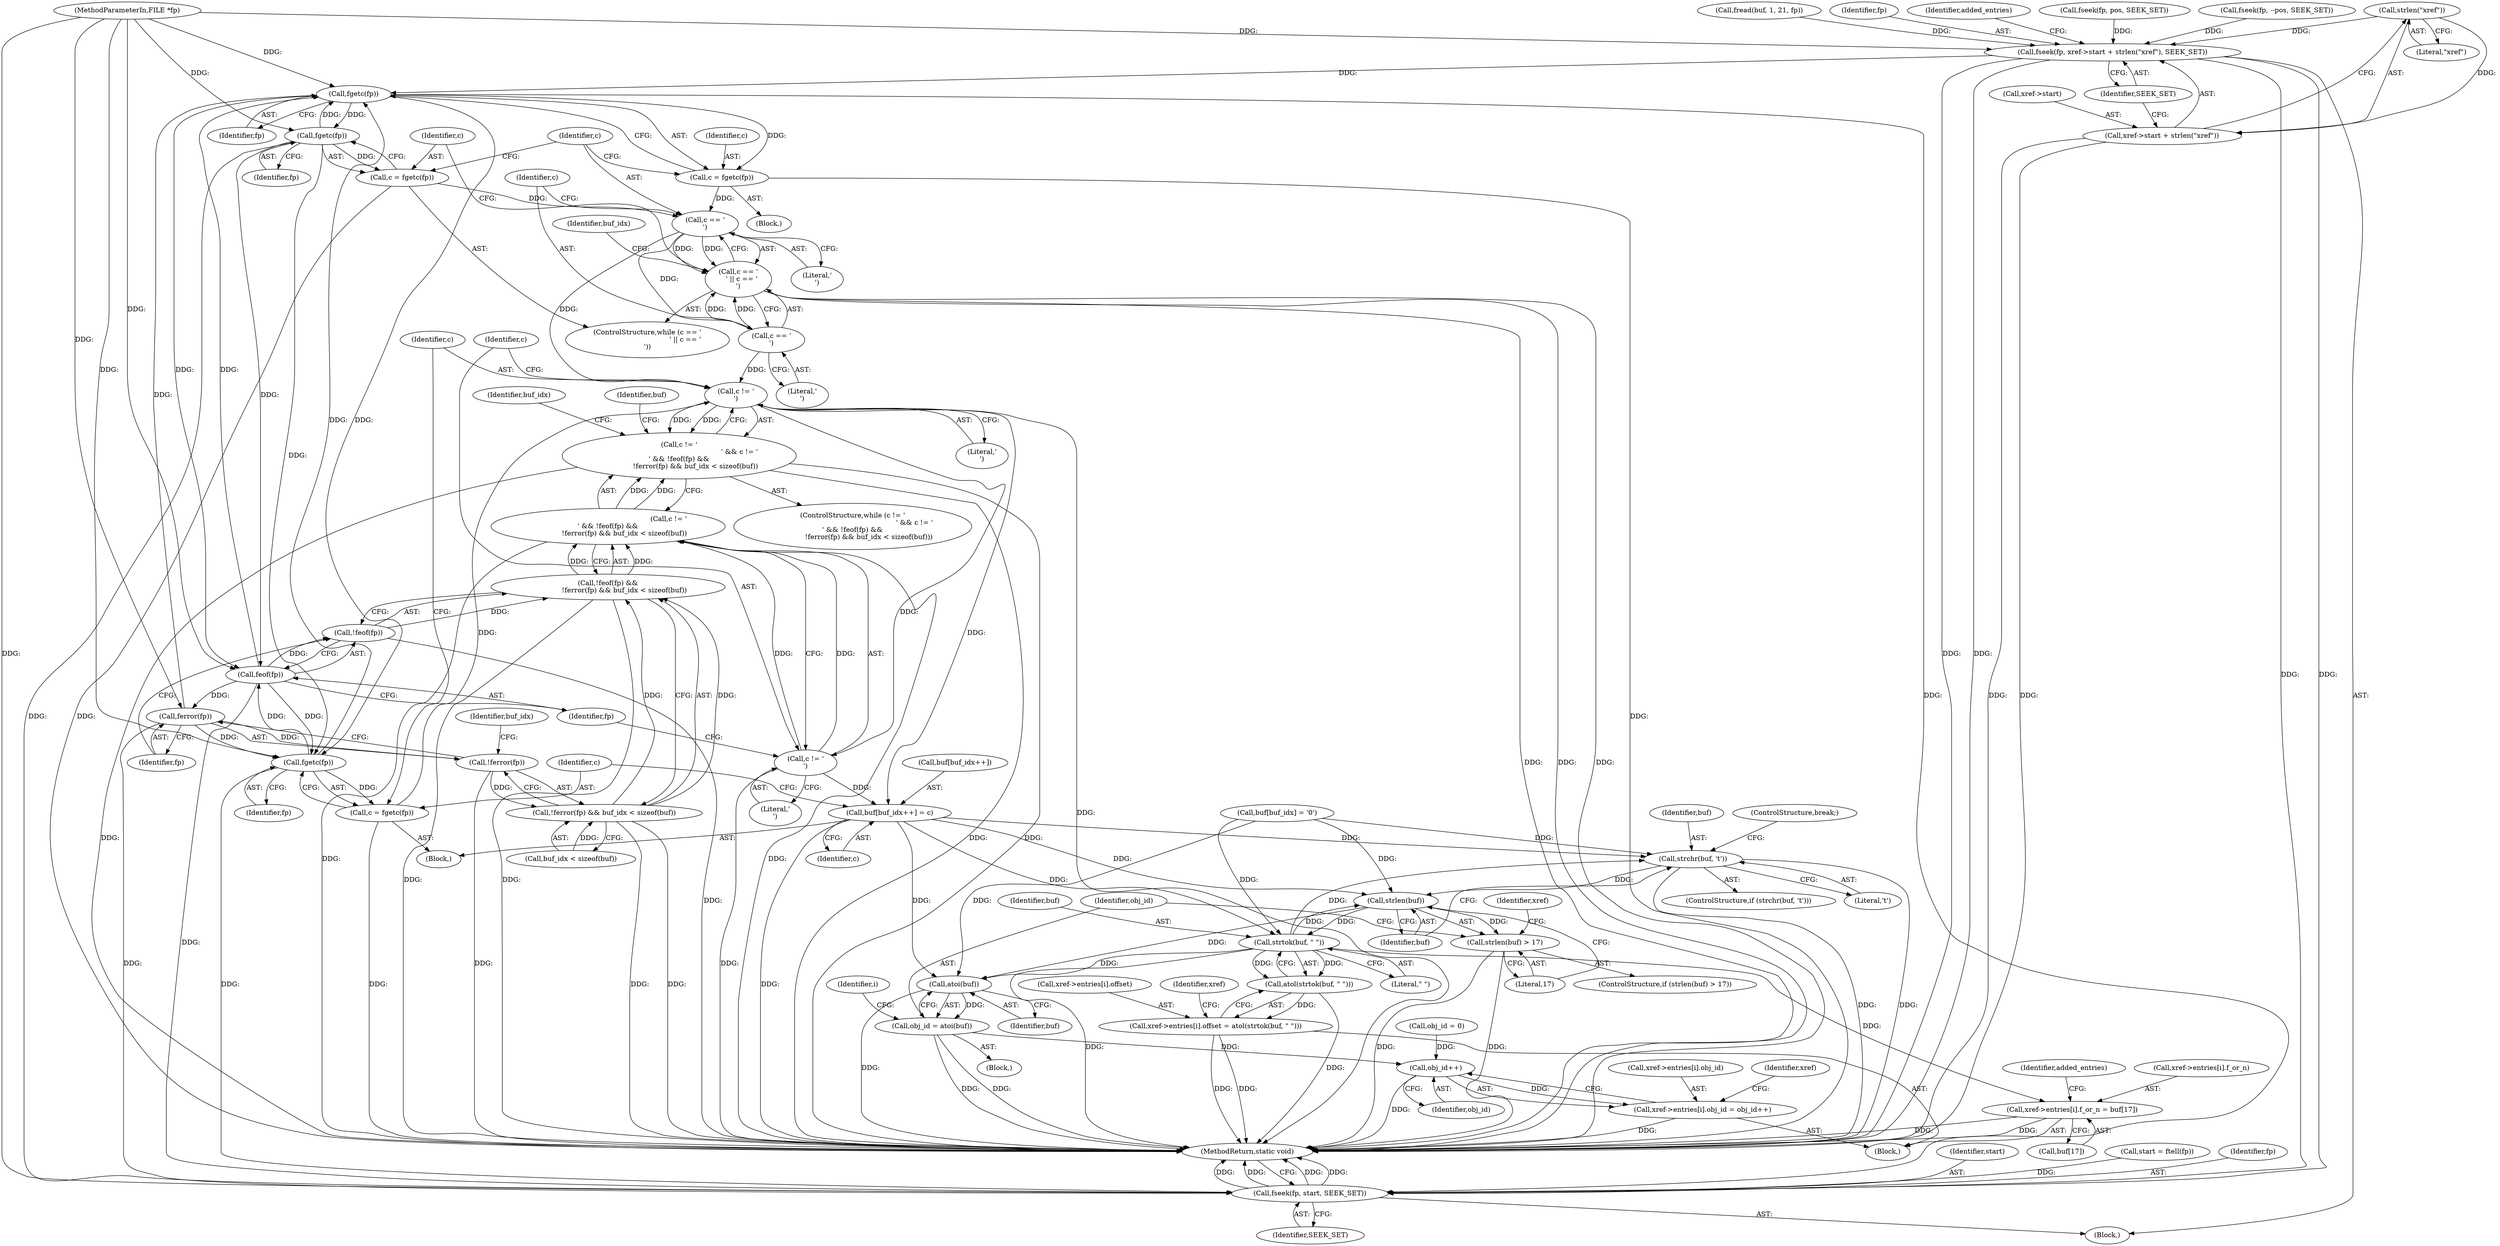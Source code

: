 digraph "0_pdfresurrect_0c4120fffa3dffe97b95c486a120eded82afe8a6_4@API" {
"1000198" [label="(Call,strlen(\"xref\"))"];
"1000192" [label="(Call,fseek(fp, xref->start + strlen(\"xref\"), SEEK_SET))"];
"1000218" [label="(Call,fgetc(fp))"];
"1000216" [label="(Call,c = fgetc(fp))"];
"1000222" [label="(Call,c == '\n')"];
"1000221" [label="(Call,c == '\n' || c == '\r')"];
"1000225" [label="(Call,c == '\r')"];
"1000237" [label="(Call,c != '\n')"];
"1000236" [label="(Call,c != '\n' && c != '\r' && !feof(fp) &&\n               !ferror(fp) && buf_idx < sizeof(buf))"];
"1000241" [label="(Call,c != '\r')"];
"1000240" [label="(Call,c != '\r' && !feof(fp) &&\n               !ferror(fp) && buf_idx < sizeof(buf))"];
"1000257" [label="(Call,buf[buf_idx++] = c)"];
"1000283" [label="(Call,strchr(buf, 't'))"];
"1000289" [label="(Call,strlen(buf))"];
"1000288" [label="(Call,strlen(buf) > 17)"];
"1000312" [label="(Call,strtok(buf, \" \"))"];
"1000311" [label="(Call,atol(strtok(buf, \" \")))"];
"1000303" [label="(Call,xref->entries[i].offset = atol(strtok(buf, \" \")))"];
"1000327" [label="(Call,xref->entries[i].f_or_n = buf[17])"];
"1000344" [label="(Call,atoi(buf))"];
"1000342" [label="(Call,obj_id = atoi(buf))"];
"1000301" [label="(Call,obj_id++)"];
"1000293" [label="(Call,xref->entries[i].obj_id = obj_id++)"];
"1000230" [label="(Call,fgetc(fp))"];
"1000228" [label="(Call,c = fgetc(fp))"];
"1000246" [label="(Call,feof(fp))"];
"1000245" [label="(Call,!feof(fp))"];
"1000244" [label="(Call,!feof(fp) &&\n               !ferror(fp) && buf_idx < sizeof(buf))"];
"1000250" [label="(Call,ferror(fp))"];
"1000249" [label="(Call,!ferror(fp))"];
"1000248" [label="(Call,!ferror(fp) && buf_idx < sizeof(buf))"];
"1000265" [label="(Call,fgetc(fp))"];
"1000263" [label="(Call,c = fgetc(fp))"];
"1000353" [label="(Call,fseek(fp, start, SEEK_SET))"];
"1000194" [label="(Call,xref->start + strlen(\"xref\"))"];
"1000224" [label="(Literal,'\n')"];
"1000227" [label="(Literal,'\r')"];
"1000283" [label="(Call,strchr(buf, 't'))"];
"1000241" [label="(Call,c != '\r')"];
"1000226" [label="(Identifier,c)"];
"1000277" [label="(Call,buf[buf_idx] = '\0')"];
"1000252" [label="(Call,buf_idx < sizeof(buf))"];
"1000264" [label="(Identifier,c)"];
"1000257" [label="(Call,buf[buf_idx++] = c)"];
"1000357" [label="(MethodReturn,static void)"];
"1000335" [label="(Call,buf[17])"];
"1000250" [label="(Call,ferror(fp))"];
"1000129" [label="(Call,fseek(fp, pos, SEEK_SET))"];
"1000302" [label="(Identifier,obj_id)"];
"1000233" [label="(Identifier,buf_idx)"];
"1000301" [label="(Call,obj_id++)"];
"1000312" [label="(Call,strtok(buf, \" \"))"];
"1000297" [label="(Identifier,xref)"];
"1000109" [label="(Block,)"];
"1000225" [label="(Call,c == '\r')"];
"1000355" [label="(Identifier,start)"];
"1000246" [label="(Call,feof(fp))"];
"1000222" [label="(Call,c == '\n')"];
"1000339" [label="(Identifier,added_entries)"];
"1000199" [label="(Literal,\"xref\")"];
"1000258" [label="(Call,buf[buf_idx++])"];
"1000194" [label="(Call,xref->start + strlen(\"xref\"))"];
"1000265" [label="(Call,fgetc(fp))"];
"1000286" [label="(ControlStructure,break;)"];
"1000253" [label="(Identifier,buf_idx)"];
"1000230" [label="(Call,fgetc(fp))"];
"1000198" [label="(Call,strlen(\"xref\"))"];
"1000120" [label="(Call,start = ftell(fp))"];
"1000217" [label="(Identifier,c)"];
"1000327" [label="(Call,xref->entries[i].f_or_n = buf[17])"];
"1000341" [label="(Block,)"];
"1000229" [label="(Identifier,c)"];
"1000345" [label="(Identifier,buf)"];
"1000259" [label="(Identifier,buf)"];
"1000189" [label="(Call,obj_id = 0)"];
"1000107" [label="(MethodParameterIn,FILE *fp)"];
"1000235" [label="(ControlStructure,while (c != '\n' && c != '\r' && !feof(fp) &&\n               !ferror(fp) && buf_idx < sizeof(buf)))"];
"1000284" [label="(Identifier,buf)"];
"1000242" [label="(Identifier,c)"];
"1000245" [label="(Call,!feof(fp))"];
"1000282" [label="(ControlStructure,if (strchr(buf, 't')))"];
"1000228" [label="(Call,c = fgetc(fp))"];
"1000153" [label="(Call,fseek(fp, --pos, SEEK_SET))"];
"1000287" [label="(ControlStructure,if (strlen(buf) > 17))"];
"1000303" [label="(Call,xref->entries[i].offset = atol(strtok(buf, \" \")))"];
"1000216" [label="(Call,c = fgetc(fp))"];
"1000263" [label="(Call,c = fgetc(fp))"];
"1000161" [label="(Call,fread(buf, 1, 21, fp))"];
"1000285" [label="(Literal,'t')"];
"1000291" [label="(Literal,17)"];
"1000200" [label="(Identifier,SEEK_SET)"];
"1000343" [label="(Identifier,obj_id)"];
"1000342" [label="(Call,obj_id = atoi(buf))"];
"1000195" [label="(Call,xref->start)"];
"1000314" [label="(Literal,\" \")"];
"1000292" [label="(Block,)"];
"1000269" [label="(Identifier,buf_idx)"];
"1000266" [label="(Identifier,fp)"];
"1000240" [label="(Call,c != '\r' && !feof(fp) &&\n               !ferror(fp) && buf_idx < sizeof(buf))"];
"1000344" [label="(Call,atoi(buf))"];
"1000248" [label="(Call,!ferror(fp) && buf_idx < sizeof(buf))"];
"1000244" [label="(Call,!feof(fp) &&\n               !ferror(fp) && buf_idx < sizeof(buf))"];
"1000290" [label="(Identifier,buf)"];
"1000238" [label="(Identifier,c)"];
"1000293" [label="(Call,xref->entries[i].obj_id = obj_id++)"];
"1000223" [label="(Identifier,c)"];
"1000304" [label="(Call,xref->entries[i].offset)"];
"1000193" [label="(Identifier,fp)"];
"1000262" [label="(Identifier,c)"];
"1000347" [label="(Identifier,i)"];
"1000294" [label="(Call,xref->entries[i].obj_id)"];
"1000288" [label="(Call,strlen(buf) > 17)"];
"1000192" [label="(Call,fseek(fp, xref->start + strlen(\"xref\"), SEEK_SET))"];
"1000289" [label="(Call,strlen(buf))"];
"1000239" [label="(Literal,'\n')"];
"1000220" [label="(ControlStructure,while (c == '\n' || c == '\r'))"];
"1000218" [label="(Call,fgetc(fp))"];
"1000313" [label="(Identifier,buf)"];
"1000247" [label="(Identifier,fp)"];
"1000354" [label="(Identifier,fp)"];
"1000251" [label="(Identifier,fp)"];
"1000256" [label="(Block,)"];
"1000219" [label="(Identifier,fp)"];
"1000311" [label="(Call,atol(strtok(buf, \" \")))"];
"1000236" [label="(Call,c != '\n' && c != '\r' && !feof(fp) &&\n               !ferror(fp) && buf_idx < sizeof(buf))"];
"1000328" [label="(Call,xref->entries[i].f_or_n)"];
"1000249" [label="(Call,!ferror(fp))"];
"1000356" [label="(Identifier,SEEK_SET)"];
"1000221" [label="(Call,c == '\n' || c == '\r')"];
"1000231" [label="(Identifier,fp)"];
"1000215" [label="(Block,)"];
"1000237" [label="(Call,c != '\n')"];
"1000319" [label="(Identifier,xref)"];
"1000243" [label="(Literal,'\r')"];
"1000353" [label="(Call,fseek(fp, start, SEEK_SET))"];
"1000307" [label="(Identifier,xref)"];
"1000202" [label="(Identifier,added_entries)"];
"1000198" -> "1000194"  [label="AST: "];
"1000198" -> "1000199"  [label="CFG: "];
"1000199" -> "1000198"  [label="AST: "];
"1000194" -> "1000198"  [label="CFG: "];
"1000198" -> "1000192"  [label="DDG: "];
"1000198" -> "1000194"  [label="DDG: "];
"1000192" -> "1000109"  [label="AST: "];
"1000192" -> "1000200"  [label="CFG: "];
"1000193" -> "1000192"  [label="AST: "];
"1000194" -> "1000192"  [label="AST: "];
"1000200" -> "1000192"  [label="AST: "];
"1000202" -> "1000192"  [label="CFG: "];
"1000192" -> "1000357"  [label="DDG: "];
"1000192" -> "1000357"  [label="DDG: "];
"1000161" -> "1000192"  [label="DDG: "];
"1000107" -> "1000192"  [label="DDG: "];
"1000153" -> "1000192"  [label="DDG: "];
"1000129" -> "1000192"  [label="DDG: "];
"1000192" -> "1000218"  [label="DDG: "];
"1000192" -> "1000353"  [label="DDG: "];
"1000192" -> "1000353"  [label="DDG: "];
"1000218" -> "1000216"  [label="AST: "];
"1000218" -> "1000219"  [label="CFG: "];
"1000219" -> "1000218"  [label="AST: "];
"1000216" -> "1000218"  [label="CFG: "];
"1000218" -> "1000216"  [label="DDG: "];
"1000250" -> "1000218"  [label="DDG: "];
"1000265" -> "1000218"  [label="DDG: "];
"1000230" -> "1000218"  [label="DDG: "];
"1000246" -> "1000218"  [label="DDG: "];
"1000107" -> "1000218"  [label="DDG: "];
"1000218" -> "1000230"  [label="DDG: "];
"1000218" -> "1000246"  [label="DDG: "];
"1000218" -> "1000265"  [label="DDG: "];
"1000218" -> "1000353"  [label="DDG: "];
"1000216" -> "1000215"  [label="AST: "];
"1000217" -> "1000216"  [label="AST: "];
"1000223" -> "1000216"  [label="CFG: "];
"1000216" -> "1000357"  [label="DDG: "];
"1000216" -> "1000222"  [label="DDG: "];
"1000222" -> "1000221"  [label="AST: "];
"1000222" -> "1000224"  [label="CFG: "];
"1000223" -> "1000222"  [label="AST: "];
"1000224" -> "1000222"  [label="AST: "];
"1000226" -> "1000222"  [label="CFG: "];
"1000221" -> "1000222"  [label="CFG: "];
"1000222" -> "1000221"  [label="DDG: "];
"1000222" -> "1000221"  [label="DDG: "];
"1000228" -> "1000222"  [label="DDG: "];
"1000222" -> "1000225"  [label="DDG: "];
"1000222" -> "1000237"  [label="DDG: "];
"1000221" -> "1000220"  [label="AST: "];
"1000221" -> "1000225"  [label="CFG: "];
"1000225" -> "1000221"  [label="AST: "];
"1000229" -> "1000221"  [label="CFG: "];
"1000233" -> "1000221"  [label="CFG: "];
"1000221" -> "1000357"  [label="DDG: "];
"1000221" -> "1000357"  [label="DDG: "];
"1000221" -> "1000357"  [label="DDG: "];
"1000225" -> "1000221"  [label="DDG: "];
"1000225" -> "1000221"  [label="DDG: "];
"1000225" -> "1000227"  [label="CFG: "];
"1000226" -> "1000225"  [label="AST: "];
"1000227" -> "1000225"  [label="AST: "];
"1000225" -> "1000237"  [label="DDG: "];
"1000237" -> "1000236"  [label="AST: "];
"1000237" -> "1000239"  [label="CFG: "];
"1000238" -> "1000237"  [label="AST: "];
"1000239" -> "1000237"  [label="AST: "];
"1000242" -> "1000237"  [label="CFG: "];
"1000236" -> "1000237"  [label="CFG: "];
"1000237" -> "1000357"  [label="DDG: "];
"1000237" -> "1000236"  [label="DDG: "];
"1000237" -> "1000236"  [label="DDG: "];
"1000263" -> "1000237"  [label="DDG: "];
"1000237" -> "1000241"  [label="DDG: "];
"1000237" -> "1000257"  [label="DDG: "];
"1000236" -> "1000235"  [label="AST: "];
"1000236" -> "1000240"  [label="CFG: "];
"1000240" -> "1000236"  [label="AST: "];
"1000259" -> "1000236"  [label="CFG: "];
"1000269" -> "1000236"  [label="CFG: "];
"1000236" -> "1000357"  [label="DDG: "];
"1000236" -> "1000357"  [label="DDG: "];
"1000236" -> "1000357"  [label="DDG: "];
"1000240" -> "1000236"  [label="DDG: "];
"1000240" -> "1000236"  [label="DDG: "];
"1000241" -> "1000240"  [label="AST: "];
"1000241" -> "1000243"  [label="CFG: "];
"1000242" -> "1000241"  [label="AST: "];
"1000243" -> "1000241"  [label="AST: "];
"1000247" -> "1000241"  [label="CFG: "];
"1000240" -> "1000241"  [label="CFG: "];
"1000241" -> "1000357"  [label="DDG: "];
"1000241" -> "1000240"  [label="DDG: "];
"1000241" -> "1000240"  [label="DDG: "];
"1000241" -> "1000257"  [label="DDG: "];
"1000240" -> "1000244"  [label="CFG: "];
"1000244" -> "1000240"  [label="AST: "];
"1000240" -> "1000357"  [label="DDG: "];
"1000240" -> "1000357"  [label="DDG: "];
"1000244" -> "1000240"  [label="DDG: "];
"1000244" -> "1000240"  [label="DDG: "];
"1000257" -> "1000256"  [label="AST: "];
"1000257" -> "1000262"  [label="CFG: "];
"1000258" -> "1000257"  [label="AST: "];
"1000262" -> "1000257"  [label="AST: "];
"1000264" -> "1000257"  [label="CFG: "];
"1000257" -> "1000357"  [label="DDG: "];
"1000257" -> "1000283"  [label="DDG: "];
"1000257" -> "1000289"  [label="DDG: "];
"1000257" -> "1000312"  [label="DDG: "];
"1000257" -> "1000344"  [label="DDG: "];
"1000283" -> "1000282"  [label="AST: "];
"1000283" -> "1000285"  [label="CFG: "];
"1000284" -> "1000283"  [label="AST: "];
"1000285" -> "1000283"  [label="AST: "];
"1000286" -> "1000283"  [label="CFG: "];
"1000290" -> "1000283"  [label="CFG: "];
"1000283" -> "1000357"  [label="DDG: "];
"1000283" -> "1000357"  [label="DDG: "];
"1000277" -> "1000283"  [label="DDG: "];
"1000312" -> "1000283"  [label="DDG: "];
"1000283" -> "1000289"  [label="DDG: "];
"1000289" -> "1000288"  [label="AST: "];
"1000289" -> "1000290"  [label="CFG: "];
"1000290" -> "1000289"  [label="AST: "];
"1000291" -> "1000289"  [label="CFG: "];
"1000289" -> "1000288"  [label="DDG: "];
"1000277" -> "1000289"  [label="DDG: "];
"1000312" -> "1000289"  [label="DDG: "];
"1000289" -> "1000312"  [label="DDG: "];
"1000289" -> "1000344"  [label="DDG: "];
"1000288" -> "1000287"  [label="AST: "];
"1000288" -> "1000291"  [label="CFG: "];
"1000291" -> "1000288"  [label="AST: "];
"1000297" -> "1000288"  [label="CFG: "];
"1000343" -> "1000288"  [label="CFG: "];
"1000288" -> "1000357"  [label="DDG: "];
"1000288" -> "1000357"  [label="DDG: "];
"1000312" -> "1000311"  [label="AST: "];
"1000312" -> "1000314"  [label="CFG: "];
"1000313" -> "1000312"  [label="AST: "];
"1000314" -> "1000312"  [label="AST: "];
"1000311" -> "1000312"  [label="CFG: "];
"1000312" -> "1000357"  [label="DDG: "];
"1000312" -> "1000311"  [label="DDG: "];
"1000312" -> "1000311"  [label="DDG: "];
"1000277" -> "1000312"  [label="DDG: "];
"1000312" -> "1000327"  [label="DDG: "];
"1000312" -> "1000344"  [label="DDG: "];
"1000311" -> "1000303"  [label="AST: "];
"1000303" -> "1000311"  [label="CFG: "];
"1000311" -> "1000357"  [label="DDG: "];
"1000311" -> "1000303"  [label="DDG: "];
"1000303" -> "1000292"  [label="AST: "];
"1000304" -> "1000303"  [label="AST: "];
"1000319" -> "1000303"  [label="CFG: "];
"1000303" -> "1000357"  [label="DDG: "];
"1000303" -> "1000357"  [label="DDG: "];
"1000327" -> "1000292"  [label="AST: "];
"1000327" -> "1000335"  [label="CFG: "];
"1000328" -> "1000327"  [label="AST: "];
"1000335" -> "1000327"  [label="AST: "];
"1000339" -> "1000327"  [label="CFG: "];
"1000327" -> "1000357"  [label="DDG: "];
"1000327" -> "1000357"  [label="DDG: "];
"1000344" -> "1000342"  [label="AST: "];
"1000344" -> "1000345"  [label="CFG: "];
"1000345" -> "1000344"  [label="AST: "];
"1000342" -> "1000344"  [label="CFG: "];
"1000344" -> "1000357"  [label="DDG: "];
"1000344" -> "1000342"  [label="DDG: "];
"1000277" -> "1000344"  [label="DDG: "];
"1000342" -> "1000341"  [label="AST: "];
"1000343" -> "1000342"  [label="AST: "];
"1000347" -> "1000342"  [label="CFG: "];
"1000342" -> "1000357"  [label="DDG: "];
"1000342" -> "1000357"  [label="DDG: "];
"1000342" -> "1000301"  [label="DDG: "];
"1000301" -> "1000293"  [label="AST: "];
"1000301" -> "1000302"  [label="CFG: "];
"1000302" -> "1000301"  [label="AST: "];
"1000293" -> "1000301"  [label="CFG: "];
"1000301" -> "1000357"  [label="DDG: "];
"1000301" -> "1000293"  [label="DDG: "];
"1000189" -> "1000301"  [label="DDG: "];
"1000293" -> "1000292"  [label="AST: "];
"1000294" -> "1000293"  [label="AST: "];
"1000307" -> "1000293"  [label="CFG: "];
"1000293" -> "1000357"  [label="DDG: "];
"1000230" -> "1000228"  [label="AST: "];
"1000230" -> "1000231"  [label="CFG: "];
"1000231" -> "1000230"  [label="AST: "];
"1000228" -> "1000230"  [label="CFG: "];
"1000230" -> "1000228"  [label="DDG: "];
"1000107" -> "1000230"  [label="DDG: "];
"1000230" -> "1000246"  [label="DDG: "];
"1000230" -> "1000265"  [label="DDG: "];
"1000230" -> "1000353"  [label="DDG: "];
"1000228" -> "1000220"  [label="AST: "];
"1000229" -> "1000228"  [label="AST: "];
"1000223" -> "1000228"  [label="CFG: "];
"1000228" -> "1000357"  [label="DDG: "];
"1000246" -> "1000245"  [label="AST: "];
"1000246" -> "1000247"  [label="CFG: "];
"1000247" -> "1000246"  [label="AST: "];
"1000245" -> "1000246"  [label="CFG: "];
"1000246" -> "1000245"  [label="DDG: "];
"1000265" -> "1000246"  [label="DDG: "];
"1000107" -> "1000246"  [label="DDG: "];
"1000246" -> "1000250"  [label="DDG: "];
"1000246" -> "1000265"  [label="DDG: "];
"1000246" -> "1000353"  [label="DDG: "];
"1000245" -> "1000244"  [label="AST: "];
"1000251" -> "1000245"  [label="CFG: "];
"1000244" -> "1000245"  [label="CFG: "];
"1000245" -> "1000357"  [label="DDG: "];
"1000245" -> "1000244"  [label="DDG: "];
"1000244" -> "1000248"  [label="CFG: "];
"1000248" -> "1000244"  [label="AST: "];
"1000244" -> "1000357"  [label="DDG: "];
"1000244" -> "1000357"  [label="DDG: "];
"1000248" -> "1000244"  [label="DDG: "];
"1000248" -> "1000244"  [label="DDG: "];
"1000250" -> "1000249"  [label="AST: "];
"1000250" -> "1000251"  [label="CFG: "];
"1000251" -> "1000250"  [label="AST: "];
"1000249" -> "1000250"  [label="CFG: "];
"1000250" -> "1000249"  [label="DDG: "];
"1000107" -> "1000250"  [label="DDG: "];
"1000250" -> "1000265"  [label="DDG: "];
"1000250" -> "1000353"  [label="DDG: "];
"1000249" -> "1000248"  [label="AST: "];
"1000253" -> "1000249"  [label="CFG: "];
"1000248" -> "1000249"  [label="CFG: "];
"1000249" -> "1000357"  [label="DDG: "];
"1000249" -> "1000248"  [label="DDG: "];
"1000248" -> "1000252"  [label="CFG: "];
"1000252" -> "1000248"  [label="AST: "];
"1000248" -> "1000357"  [label="DDG: "];
"1000248" -> "1000357"  [label="DDG: "];
"1000252" -> "1000248"  [label="DDG: "];
"1000265" -> "1000263"  [label="AST: "];
"1000265" -> "1000266"  [label="CFG: "];
"1000266" -> "1000265"  [label="AST: "];
"1000263" -> "1000265"  [label="CFG: "];
"1000265" -> "1000263"  [label="DDG: "];
"1000107" -> "1000265"  [label="DDG: "];
"1000265" -> "1000353"  [label="DDG: "];
"1000263" -> "1000256"  [label="AST: "];
"1000264" -> "1000263"  [label="AST: "];
"1000238" -> "1000263"  [label="CFG: "];
"1000263" -> "1000357"  [label="DDG: "];
"1000353" -> "1000109"  [label="AST: "];
"1000353" -> "1000356"  [label="CFG: "];
"1000354" -> "1000353"  [label="AST: "];
"1000355" -> "1000353"  [label="AST: "];
"1000356" -> "1000353"  [label="AST: "];
"1000357" -> "1000353"  [label="CFG: "];
"1000353" -> "1000357"  [label="DDG: "];
"1000353" -> "1000357"  [label="DDG: "];
"1000353" -> "1000357"  [label="DDG: "];
"1000353" -> "1000357"  [label="DDG: "];
"1000107" -> "1000353"  [label="DDG: "];
"1000120" -> "1000353"  [label="DDG: "];
"1000195" -> "1000194"  [label="AST: "];
"1000200" -> "1000194"  [label="CFG: "];
"1000194" -> "1000357"  [label="DDG: "];
"1000194" -> "1000357"  [label="DDG: "];
}
